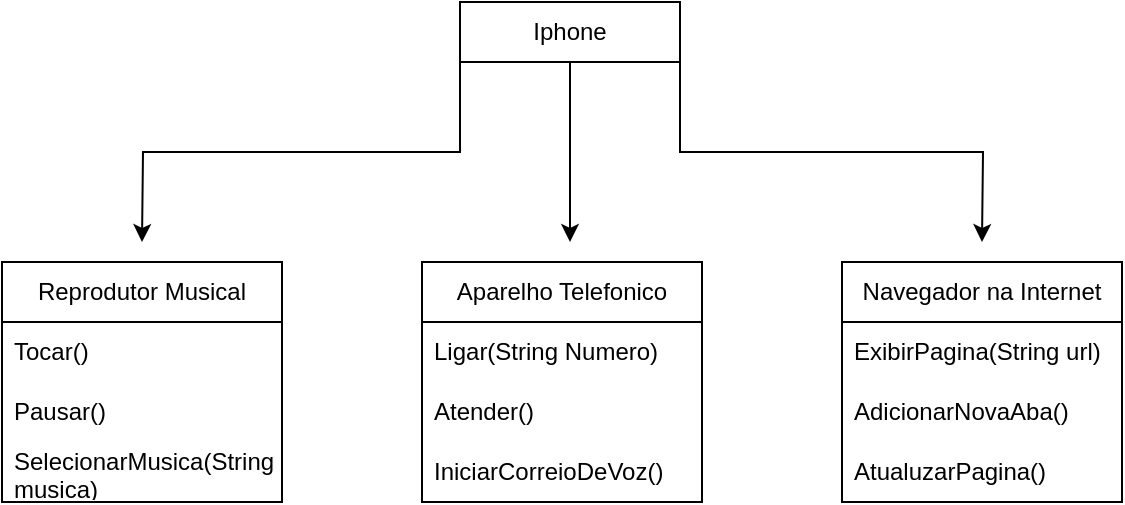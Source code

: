 <mxfile version="24.4.7" type="github">
  <diagram name="Página-1" id="DfCFzBWPjYUP4mvVyBNF">
    <mxGraphModel dx="1249" dy="542" grid="1" gridSize="10" guides="1" tooltips="1" connect="1" arrows="1" fold="1" page="1" pageScale="1" pageWidth="827" pageHeight="1169" math="0" shadow="0">
      <root>
        <mxCell id="0" />
        <mxCell id="1" parent="0" />
        <mxCell id="SLOr1x2EOw8XDxc0Bmg4-15" style="edgeStyle=orthogonalEdgeStyle;rounded=0;orthogonalLoop=1;jettySize=auto;html=1;exitX=0.5;exitY=1;exitDx=0;exitDy=0;" edge="1" parent="1" source="SLOr1x2EOw8XDxc0Bmg4-1">
          <mxGeometry relative="1" as="geometry">
            <mxPoint x="414" y="210" as="targetPoint" />
          </mxGeometry>
        </mxCell>
        <mxCell id="SLOr1x2EOw8XDxc0Bmg4-16" style="edgeStyle=orthogonalEdgeStyle;rounded=0;orthogonalLoop=1;jettySize=auto;html=1;exitX=0;exitY=1;exitDx=0;exitDy=0;" edge="1" parent="1" source="SLOr1x2EOw8XDxc0Bmg4-1">
          <mxGeometry relative="1" as="geometry">
            <mxPoint x="200" y="210" as="targetPoint" />
          </mxGeometry>
        </mxCell>
        <mxCell id="SLOr1x2EOw8XDxc0Bmg4-17" style="edgeStyle=orthogonalEdgeStyle;rounded=0;orthogonalLoop=1;jettySize=auto;html=1;exitX=1;exitY=1;exitDx=0;exitDy=0;" edge="1" parent="1" source="SLOr1x2EOw8XDxc0Bmg4-1">
          <mxGeometry relative="1" as="geometry">
            <mxPoint x="620" y="210" as="targetPoint" />
          </mxGeometry>
        </mxCell>
        <mxCell id="SLOr1x2EOw8XDxc0Bmg4-1" value="Iphone" style="rounded=0;whiteSpace=wrap;html=1;" vertex="1" parent="1">
          <mxGeometry x="359" y="90" width="110" height="30" as="geometry" />
        </mxCell>
        <mxCell id="SLOr1x2EOw8XDxc0Bmg4-2" value="Reprodutor Musical" style="swimlane;fontStyle=0;childLayout=stackLayout;horizontal=1;startSize=30;horizontalStack=0;resizeParent=1;resizeParentMax=0;resizeLast=0;collapsible=1;marginBottom=0;whiteSpace=wrap;html=1;" vertex="1" parent="1">
          <mxGeometry x="130" y="220" width="140" height="120" as="geometry" />
        </mxCell>
        <mxCell id="SLOr1x2EOw8XDxc0Bmg4-3" value="Tocar()" style="text;strokeColor=none;fillColor=none;align=left;verticalAlign=middle;spacingLeft=4;spacingRight=4;overflow=hidden;points=[[0,0.5],[1,0.5]];portConstraint=eastwest;rotatable=0;whiteSpace=wrap;html=1;" vertex="1" parent="SLOr1x2EOw8XDxc0Bmg4-2">
          <mxGeometry y="30" width="140" height="30" as="geometry" />
        </mxCell>
        <mxCell id="SLOr1x2EOw8XDxc0Bmg4-4" value="Pausar()" style="text;strokeColor=none;fillColor=none;align=left;verticalAlign=middle;spacingLeft=4;spacingRight=4;overflow=hidden;points=[[0,0.5],[1,0.5]];portConstraint=eastwest;rotatable=0;whiteSpace=wrap;html=1;" vertex="1" parent="SLOr1x2EOw8XDxc0Bmg4-2">
          <mxGeometry y="60" width="140" height="30" as="geometry" />
        </mxCell>
        <mxCell id="SLOr1x2EOw8XDxc0Bmg4-5" value="SelecionarMusica(String musica)" style="text;strokeColor=none;fillColor=none;align=left;verticalAlign=middle;spacingLeft=4;spacingRight=4;overflow=hidden;points=[[0,0.5],[1,0.5]];portConstraint=eastwest;rotatable=0;whiteSpace=wrap;html=1;" vertex="1" parent="SLOr1x2EOw8XDxc0Bmg4-2">
          <mxGeometry y="90" width="140" height="30" as="geometry" />
        </mxCell>
        <mxCell id="SLOr1x2EOw8XDxc0Bmg4-6" value="Aparelho Telefonico" style="swimlane;fontStyle=0;childLayout=stackLayout;horizontal=1;startSize=30;horizontalStack=0;resizeParent=1;resizeParentMax=0;resizeLast=0;collapsible=1;marginBottom=0;whiteSpace=wrap;html=1;" vertex="1" parent="1">
          <mxGeometry x="340" y="220" width="140" height="120" as="geometry" />
        </mxCell>
        <mxCell id="SLOr1x2EOw8XDxc0Bmg4-7" value="Ligar(String Numero)" style="text;strokeColor=none;fillColor=none;align=left;verticalAlign=middle;spacingLeft=4;spacingRight=4;overflow=hidden;points=[[0,0.5],[1,0.5]];portConstraint=eastwest;rotatable=0;whiteSpace=wrap;html=1;" vertex="1" parent="SLOr1x2EOw8XDxc0Bmg4-6">
          <mxGeometry y="30" width="140" height="30" as="geometry" />
        </mxCell>
        <mxCell id="SLOr1x2EOw8XDxc0Bmg4-8" value="Atender()" style="text;strokeColor=none;fillColor=none;align=left;verticalAlign=middle;spacingLeft=4;spacingRight=4;overflow=hidden;points=[[0,0.5],[1,0.5]];portConstraint=eastwest;rotatable=0;whiteSpace=wrap;html=1;" vertex="1" parent="SLOr1x2EOw8XDxc0Bmg4-6">
          <mxGeometry y="60" width="140" height="30" as="geometry" />
        </mxCell>
        <mxCell id="SLOr1x2EOw8XDxc0Bmg4-9" value="IniciarCorreioDeVoz()" style="text;strokeColor=none;fillColor=none;align=left;verticalAlign=middle;spacingLeft=4;spacingRight=4;overflow=hidden;points=[[0,0.5],[1,0.5]];portConstraint=eastwest;rotatable=0;whiteSpace=wrap;html=1;" vertex="1" parent="SLOr1x2EOw8XDxc0Bmg4-6">
          <mxGeometry y="90" width="140" height="30" as="geometry" />
        </mxCell>
        <mxCell id="SLOr1x2EOw8XDxc0Bmg4-10" value="Navegador na Internet" style="swimlane;fontStyle=0;childLayout=stackLayout;horizontal=1;startSize=30;horizontalStack=0;resizeParent=1;resizeParentMax=0;resizeLast=0;collapsible=1;marginBottom=0;whiteSpace=wrap;html=1;" vertex="1" parent="1">
          <mxGeometry x="550" y="220" width="140" height="120" as="geometry" />
        </mxCell>
        <mxCell id="SLOr1x2EOw8XDxc0Bmg4-11" value="ExibirPagina(String url)" style="text;strokeColor=none;fillColor=none;align=left;verticalAlign=middle;spacingLeft=4;spacingRight=4;overflow=hidden;points=[[0,0.5],[1,0.5]];portConstraint=eastwest;rotatable=0;whiteSpace=wrap;html=1;" vertex="1" parent="SLOr1x2EOw8XDxc0Bmg4-10">
          <mxGeometry y="30" width="140" height="30" as="geometry" />
        </mxCell>
        <mxCell id="SLOr1x2EOw8XDxc0Bmg4-12" value="AdicionarNovaAba()" style="text;strokeColor=none;fillColor=none;align=left;verticalAlign=middle;spacingLeft=4;spacingRight=4;overflow=hidden;points=[[0,0.5],[1,0.5]];portConstraint=eastwest;rotatable=0;whiteSpace=wrap;html=1;" vertex="1" parent="SLOr1x2EOw8XDxc0Bmg4-10">
          <mxGeometry y="60" width="140" height="30" as="geometry" />
        </mxCell>
        <mxCell id="SLOr1x2EOw8XDxc0Bmg4-13" value="AtualuzarPagina()" style="text;strokeColor=none;fillColor=none;align=left;verticalAlign=middle;spacingLeft=4;spacingRight=4;overflow=hidden;points=[[0,0.5],[1,0.5]];portConstraint=eastwest;rotatable=0;whiteSpace=wrap;html=1;" vertex="1" parent="SLOr1x2EOw8XDxc0Bmg4-10">
          <mxGeometry y="90" width="140" height="30" as="geometry" />
        </mxCell>
      </root>
    </mxGraphModel>
  </diagram>
</mxfile>
